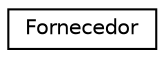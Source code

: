 digraph "Gráfico de Hierarquia de Classes"
{
  edge [fontname="Helvetica",fontsize="10",labelfontname="Helvetica",labelfontsize="10"];
  node [fontname="Helvetica",fontsize="10",shape=record];
  rankdir="LR";
  Node1 [label="Fornecedor",height=0.2,width=0.4,color="black", fillcolor="white", style="filled",URL="$classFornecedor.html",tooltip="Classe que representa um Fornecedor. "];
}
